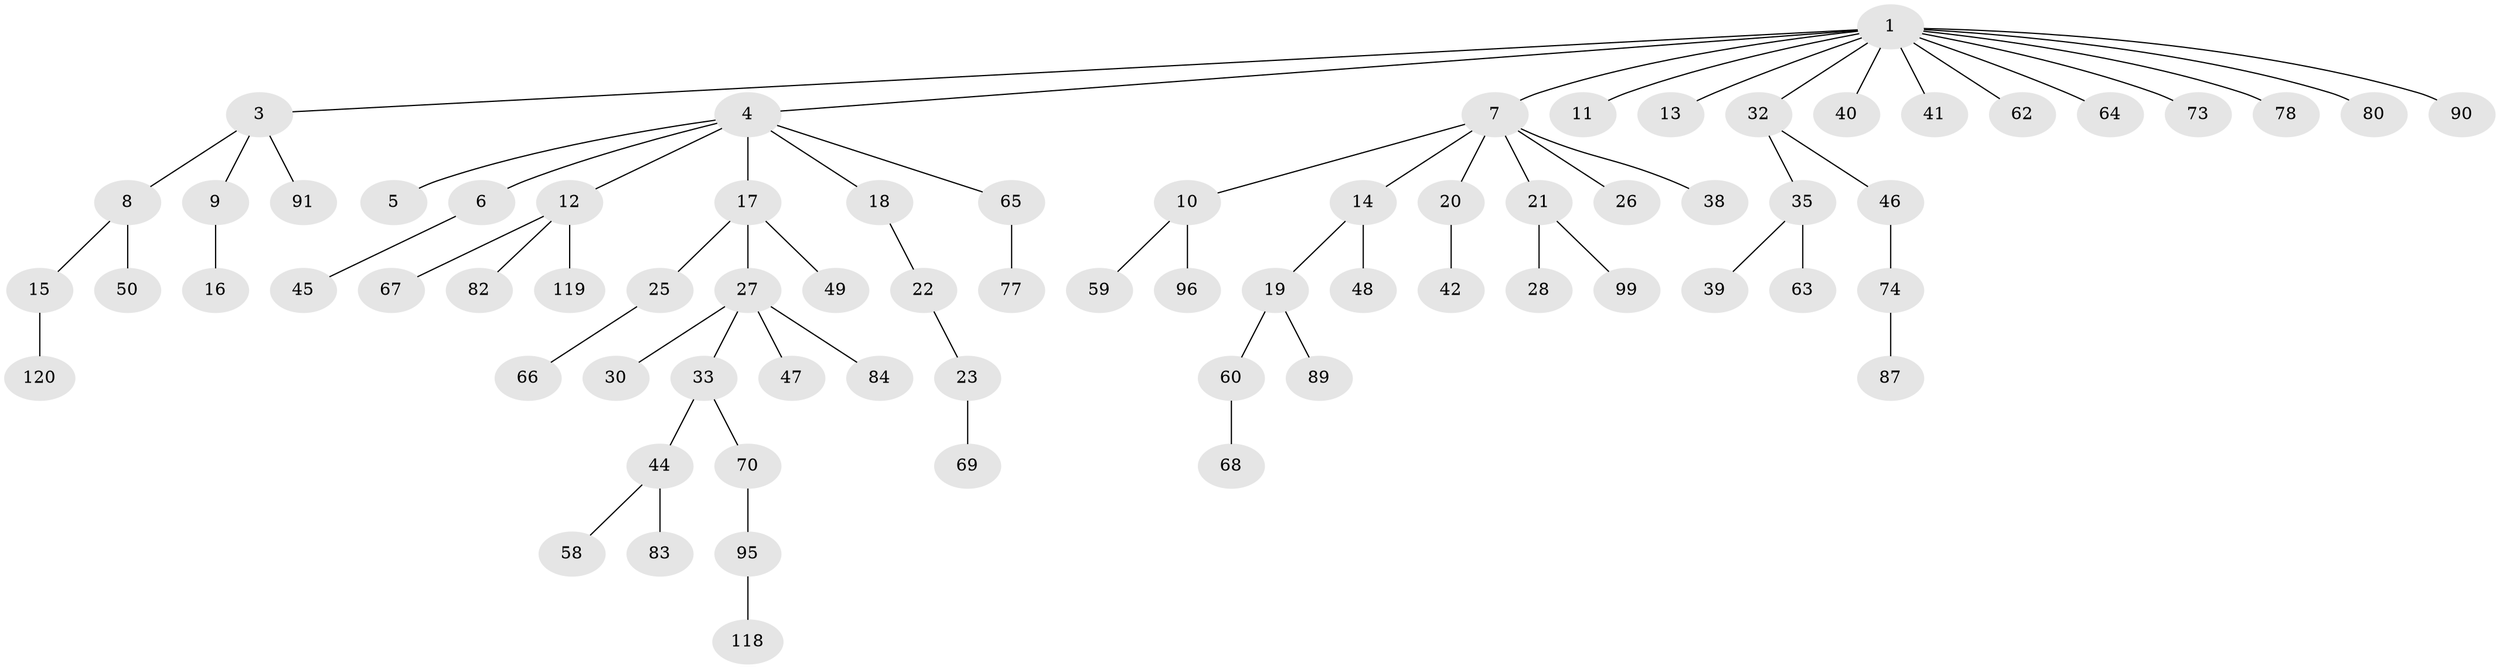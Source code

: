 // original degree distribution, {5: 0.025, 11: 0.008333333333333333, 4: 0.041666666666666664, 7: 0.016666666666666666, 3: 0.11666666666666667, 2: 0.3, 1: 0.48333333333333334, 6: 0.008333333333333333}
// Generated by graph-tools (version 1.1) at 2025/19/03/04/25 18:19:11]
// undirected, 72 vertices, 71 edges
graph export_dot {
graph [start="1"]
  node [color=gray90,style=filled];
  1 [super="+2"];
  3;
  4;
  5 [super="+113+97"];
  6;
  7;
  8;
  9;
  10;
  11 [super="+61"];
  12 [super="+31"];
  13;
  14 [super="+107+94+53"];
  15 [super="+72"];
  16 [super="+57"];
  17 [super="+37"];
  18 [super="+24+51"];
  19;
  20;
  21;
  22 [super="+29+56"];
  23 [super="+54"];
  25;
  26;
  27;
  28 [super="+75"];
  30 [super="+36+81"];
  32 [super="+34"];
  33 [super="+71+115"];
  35 [super="+93"];
  38;
  39;
  40 [super="+76"];
  41;
  42 [super="+100"];
  44;
  45;
  46;
  47;
  48;
  49 [super="+52"];
  50 [super="+102"];
  58 [super="+105"];
  59;
  60;
  62 [super="+92"];
  63;
  64 [super="+88+101"];
  65;
  66;
  67;
  68 [super="+79"];
  69 [super="+112"];
  70;
  73;
  74;
  77 [super="+86"];
  78;
  80 [super="+104+98"];
  82;
  83;
  84;
  87;
  89 [super="+117"];
  90 [super="+103"];
  91;
  95 [super="+111"];
  96;
  99;
  118;
  119;
  120;
  1 -- 3;
  1 -- 7;
  1 -- 11;
  1 -- 62;
  1 -- 32;
  1 -- 64;
  1 -- 4;
  1 -- 40;
  1 -- 41;
  1 -- 73;
  1 -- 13;
  1 -- 78;
  1 -- 80;
  1 -- 90;
  3 -- 8;
  3 -- 9;
  3 -- 91;
  4 -- 5;
  4 -- 6;
  4 -- 12;
  4 -- 17;
  4 -- 18;
  4 -- 65;
  6 -- 45;
  7 -- 10;
  7 -- 14;
  7 -- 20;
  7 -- 21;
  7 -- 26;
  7 -- 38;
  8 -- 15;
  8 -- 50;
  9 -- 16;
  10 -- 59;
  10 -- 96;
  12 -- 67;
  12 -- 82;
  12 -- 119;
  14 -- 19;
  14 -- 48;
  15 -- 120;
  17 -- 25;
  17 -- 27;
  17 -- 49;
  18 -- 22;
  19 -- 60;
  19 -- 89;
  20 -- 42;
  21 -- 28;
  21 -- 99;
  22 -- 23;
  23 -- 69;
  25 -- 66;
  27 -- 30;
  27 -- 33;
  27 -- 47;
  27 -- 84;
  32 -- 35;
  32 -- 46;
  33 -- 44;
  33 -- 70;
  35 -- 39;
  35 -- 63;
  44 -- 58;
  44 -- 83;
  46 -- 74;
  60 -- 68;
  65 -- 77;
  70 -- 95;
  74 -- 87;
  95 -- 118;
}
